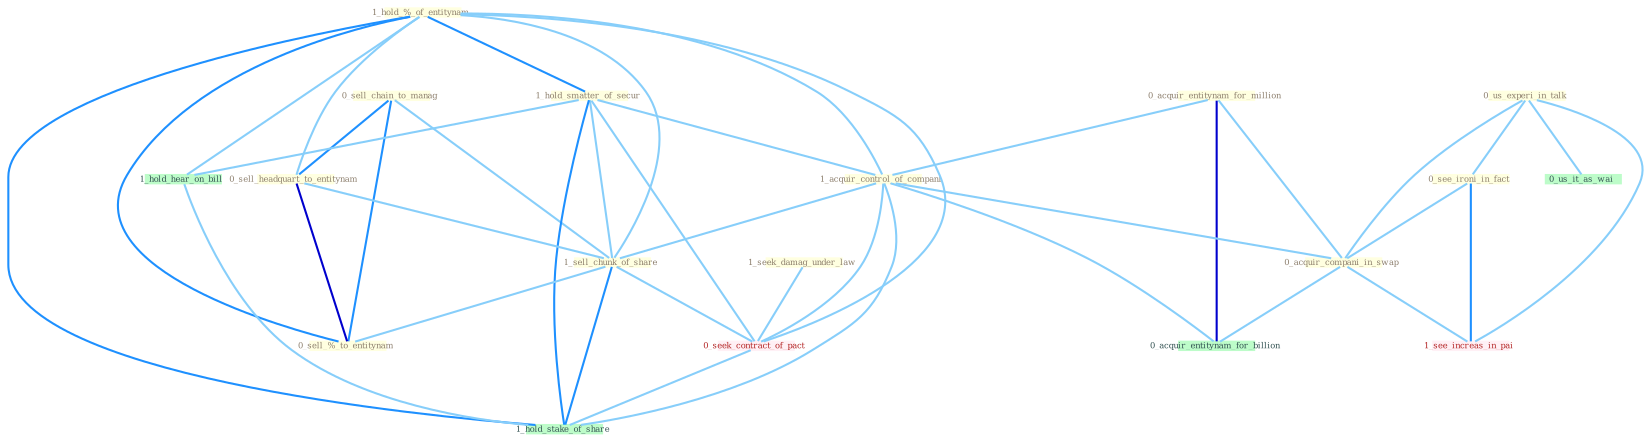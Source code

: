Graph G{ 
    node
    [shape=polygon,style=filled,width=.5,height=.06,color="#BDFCC9",fixedsize=true,fontsize=4,
    fontcolor="#2f4f4f"];
    {node
    [color="#ffffe0", fontcolor="#8b7d6b"] "1_hold_%_of_entitynam " "0_us_experi_in_talk " "0_sell_chain_to_manag " "0_see_ironi_in_fact " "0_acquir_entitynam_for_million " "1_hold_smatter_of_secur " "0_sell_headquart_to_entitynam " "1_acquir_control_of_compani " "1_seek_damag_under_law " "1_sell_chunk_of_share " "0_acquir_compani_in_swap " "0_sell_%_to_entitynam "}
{node [color="#fff0f5", fontcolor="#b22222"] "0_seek_contract_of_pact " "1_see_increas_in_pai "}
edge [color="#B0E2FF"];

	"1_hold_%_of_entitynam " -- "1_hold_smatter_of_secur " [w="2", color="#1e90ff" , len=0.8];
	"1_hold_%_of_entitynam " -- "0_sell_headquart_to_entitynam " [w="1", color="#87cefa" ];
	"1_hold_%_of_entitynam " -- "1_acquir_control_of_compani " [w="1", color="#87cefa" ];
	"1_hold_%_of_entitynam " -- "1_sell_chunk_of_share " [w="1", color="#87cefa" ];
	"1_hold_%_of_entitynam " -- "0_sell_%_to_entitynam " [w="2", color="#1e90ff" , len=0.8];
	"1_hold_%_of_entitynam " -- "0_seek_contract_of_pact " [w="1", color="#87cefa" ];
	"1_hold_%_of_entitynam " -- "1_hold_hear_on_bill " [w="1", color="#87cefa" ];
	"1_hold_%_of_entitynam " -- "1_hold_stake_of_share " [w="2", color="#1e90ff" , len=0.8];
	"0_us_experi_in_talk " -- "0_see_ironi_in_fact " [w="1", color="#87cefa" ];
	"0_us_experi_in_talk " -- "0_acquir_compani_in_swap " [w="1", color="#87cefa" ];
	"0_us_experi_in_talk " -- "0_us_it_as_wai " [w="1", color="#87cefa" ];
	"0_us_experi_in_talk " -- "1_see_increas_in_pai " [w="1", color="#87cefa" ];
	"0_sell_chain_to_manag " -- "0_sell_headquart_to_entitynam " [w="2", color="#1e90ff" , len=0.8];
	"0_sell_chain_to_manag " -- "1_sell_chunk_of_share " [w="1", color="#87cefa" ];
	"0_sell_chain_to_manag " -- "0_sell_%_to_entitynam " [w="2", color="#1e90ff" , len=0.8];
	"0_see_ironi_in_fact " -- "0_acquir_compani_in_swap " [w="1", color="#87cefa" ];
	"0_see_ironi_in_fact " -- "1_see_increas_in_pai " [w="2", color="#1e90ff" , len=0.8];
	"0_acquir_entitynam_for_million " -- "1_acquir_control_of_compani " [w="1", color="#87cefa" ];
	"0_acquir_entitynam_for_million " -- "0_acquir_compani_in_swap " [w="1", color="#87cefa" ];
	"0_acquir_entitynam_for_million " -- "0_acquir_entitynam_for_billion " [w="3", color="#0000cd" , len=0.6];
	"1_hold_smatter_of_secur " -- "1_acquir_control_of_compani " [w="1", color="#87cefa" ];
	"1_hold_smatter_of_secur " -- "1_sell_chunk_of_share " [w="1", color="#87cefa" ];
	"1_hold_smatter_of_secur " -- "0_seek_contract_of_pact " [w="1", color="#87cefa" ];
	"1_hold_smatter_of_secur " -- "1_hold_hear_on_bill " [w="1", color="#87cefa" ];
	"1_hold_smatter_of_secur " -- "1_hold_stake_of_share " [w="2", color="#1e90ff" , len=0.8];
	"0_sell_headquart_to_entitynam " -- "1_sell_chunk_of_share " [w="1", color="#87cefa" ];
	"0_sell_headquart_to_entitynam " -- "0_sell_%_to_entitynam " [w="3", color="#0000cd" , len=0.6];
	"1_acquir_control_of_compani " -- "1_sell_chunk_of_share " [w="1", color="#87cefa" ];
	"1_acquir_control_of_compani " -- "0_acquir_compani_in_swap " [w="1", color="#87cefa" ];
	"1_acquir_control_of_compani " -- "0_seek_contract_of_pact " [w="1", color="#87cefa" ];
	"1_acquir_control_of_compani " -- "0_acquir_entitynam_for_billion " [w="1", color="#87cefa" ];
	"1_acquir_control_of_compani " -- "1_hold_stake_of_share " [w="1", color="#87cefa" ];
	"1_seek_damag_under_law " -- "0_seek_contract_of_pact " [w="1", color="#87cefa" ];
	"1_sell_chunk_of_share " -- "0_sell_%_to_entitynam " [w="1", color="#87cefa" ];
	"1_sell_chunk_of_share " -- "0_seek_contract_of_pact " [w="1", color="#87cefa" ];
	"1_sell_chunk_of_share " -- "1_hold_stake_of_share " [w="2", color="#1e90ff" , len=0.8];
	"0_acquir_compani_in_swap " -- "0_acquir_entitynam_for_billion " [w="1", color="#87cefa" ];
	"0_acquir_compani_in_swap " -- "1_see_increas_in_pai " [w="1", color="#87cefa" ];
	"0_seek_contract_of_pact " -- "1_hold_stake_of_share " [w="1", color="#87cefa" ];
	"1_hold_hear_on_bill " -- "1_hold_stake_of_share " [w="1", color="#87cefa" ];
}